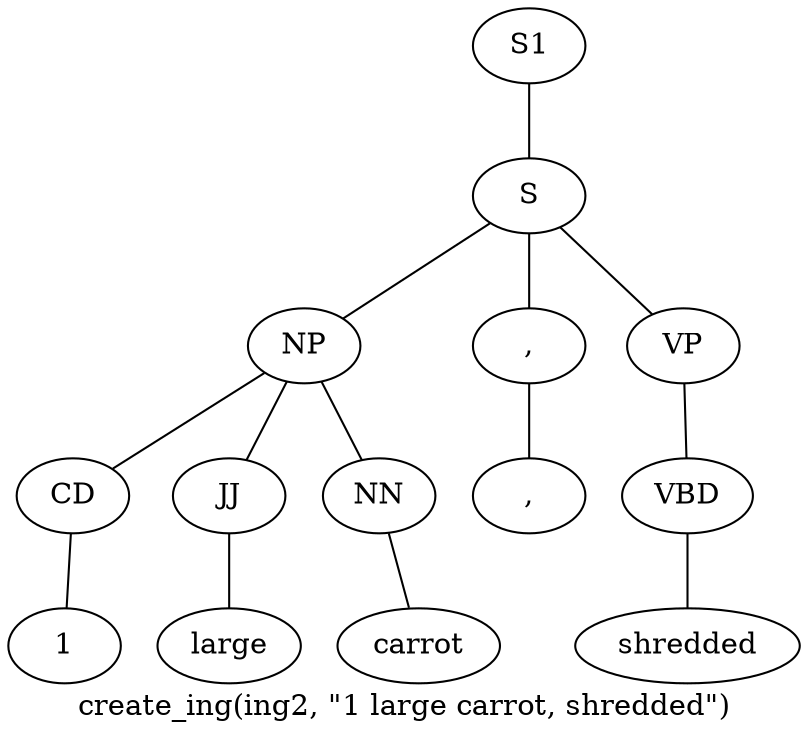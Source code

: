 graph SyntaxGraph {
	label = "create_ing(ing2, \"1 large carrot, shredded\")";
	Node0 [label="S1"];
	Node1 [label="S"];
	Node2 [label="NP"];
	Node3 [label="CD"];
	Node4 [label="1"];
	Node5 [label="JJ"];
	Node6 [label="large"];
	Node7 [label="NN"];
	Node8 [label="carrot"];
	Node9 [label=","];
	Node10 [label=","];
	Node11 [label="VP"];
	Node12 [label="VBD"];
	Node13 [label="shredded"];

	Node0 -- Node1;
	Node1 -- Node2;
	Node1 -- Node9;
	Node1 -- Node11;
	Node2 -- Node3;
	Node2 -- Node5;
	Node2 -- Node7;
	Node3 -- Node4;
	Node5 -- Node6;
	Node7 -- Node8;
	Node9 -- Node10;
	Node11 -- Node12;
	Node12 -- Node13;
}